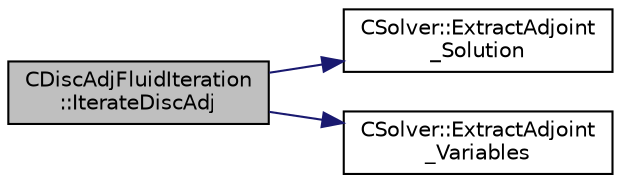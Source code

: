 digraph "CDiscAdjFluidIteration::IterateDiscAdj"
{
 // LATEX_PDF_SIZE
  edge [fontname="Helvetica",fontsize="10",labelfontname="Helvetica",labelfontsize="10"];
  node [fontname="Helvetica",fontsize="10",shape=record];
  rankdir="LR";
  Node1 [label="CDiscAdjFluidIteration\l::IterateDiscAdj",height=0.2,width=0.4,color="black", fillcolor="grey75", style="filled", fontcolor="black",tooltip="Perform a single iteration of the adjoint fluid system."];
  Node1 -> Node2 [color="midnightblue",fontsize="10",style="solid",fontname="Helvetica"];
  Node2 [label="CSolver::ExtractAdjoint\l_Solution",height=0.2,width=0.4,color="black", fillcolor="white", style="filled",URL="$classCSolver.html#a3be1202dda79d28ce9a7ecd4f406cdac",tooltip="A virtual member."];
  Node1 -> Node3 [color="midnightblue",fontsize="10",style="solid",fontname="Helvetica"];
  Node3 [label="CSolver::ExtractAdjoint\l_Variables",height=0.2,width=0.4,color="black", fillcolor="white", style="filled",URL="$classCSolver.html#ae262863cadabe18301545d1b480e1391",tooltip="A virtual member."];
}
